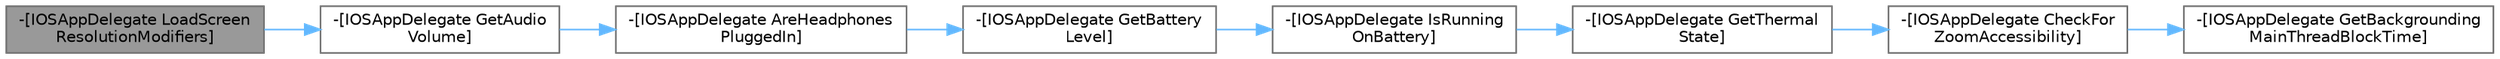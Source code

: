 digraph "-[IOSAppDelegate LoadScreenResolutionModifiers]"
{
 // INTERACTIVE_SVG=YES
 // LATEX_PDF_SIZE
  bgcolor="transparent";
  edge [fontname=Helvetica,fontsize=10,labelfontname=Helvetica,labelfontsize=10];
  node [fontname=Helvetica,fontsize=10,shape=box,height=0.2,width=0.4];
  rankdir="LR";
  Node1 [id="Node000001",label="-[IOSAppDelegate LoadScreen\lResolutionModifiers]",height=0.2,width=0.4,color="gray40", fillcolor="grey60", style="filled", fontcolor="black",tooltip=" "];
  Node1 -> Node2 [id="edge1_Node000001_Node000002",color="steelblue1",style="solid",tooltip=" "];
  Node2 [id="Node000002",label="-[IOSAppDelegate GetAudio\lVolume]",height=0.2,width=0.4,color="grey40", fillcolor="white", style="filled",URL="$d6/d94/interfaceIOSAppDelegate.html#ad0d6d973c3baf26f4ef1f0cad5a3b5dc",tooltip=" "];
  Node2 -> Node3 [id="edge2_Node000002_Node000003",color="steelblue1",style="solid",tooltip=" "];
  Node3 [id="Node000003",label="-[IOSAppDelegate AreHeadphones\lPluggedIn]",height=0.2,width=0.4,color="grey40", fillcolor="white", style="filled",URL="$d6/d94/interfaceIOSAppDelegate.html#a76957a8407a017b3382f24ec83ce3ce2",tooltip=" "];
  Node3 -> Node4 [id="edge3_Node000003_Node000004",color="steelblue1",style="solid",tooltip=" "];
  Node4 [id="Node000004",label="-[IOSAppDelegate GetBattery\lLevel]",height=0.2,width=0.4,color="grey40", fillcolor="white", style="filled",URL="$d6/d94/interfaceIOSAppDelegate.html#aefb5cf6485aab3df4af208e82295d904",tooltip=" "];
  Node4 -> Node5 [id="edge4_Node000004_Node000005",color="steelblue1",style="solid",tooltip=" "];
  Node5 [id="Node000005",label="-[IOSAppDelegate IsRunning\lOnBattery]",height=0.2,width=0.4,color="grey40", fillcolor="white", style="filled",URL="$d6/d94/interfaceIOSAppDelegate.html#ab74e379ad61e778e375b2dbfa1891d15",tooltip=" "];
  Node5 -> Node6 [id="edge5_Node000005_Node000006",color="steelblue1",style="solid",tooltip=" "];
  Node6 [id="Node000006",label="-[IOSAppDelegate GetThermal\lState]",height=0.2,width=0.4,color="grey40", fillcolor="white", style="filled",URL="$d6/d94/interfaceIOSAppDelegate.html#a133b4e05ae2ff41cfd0b92c1ea9abe19",tooltip=" "];
  Node6 -> Node7 [id="edge6_Node000006_Node000007",color="steelblue1",style="solid",tooltip=" "];
  Node7 [id="Node000007",label="-[IOSAppDelegate CheckFor\lZoomAccessibility]",height=0.2,width=0.4,color="grey40", fillcolor="white", style="filled",URL="$d6/d94/interfaceIOSAppDelegate.html#a57c75fd692c4f5f8686d885ccf3686f3",tooltip=" "];
  Node7 -> Node8 [id="edge7_Node000007_Node000008",color="steelblue1",style="solid",tooltip=" "];
  Node8 [id="Node000008",label="-[IOSAppDelegate GetBackgrounding\lMainThreadBlockTime]",height=0.2,width=0.4,color="grey40", fillcolor="white", style="filled",URL="$d6/d94/interfaceIOSAppDelegate.html#ae1dfb7e6a41a05270c917e734c87625f",tooltip=" "];
}
